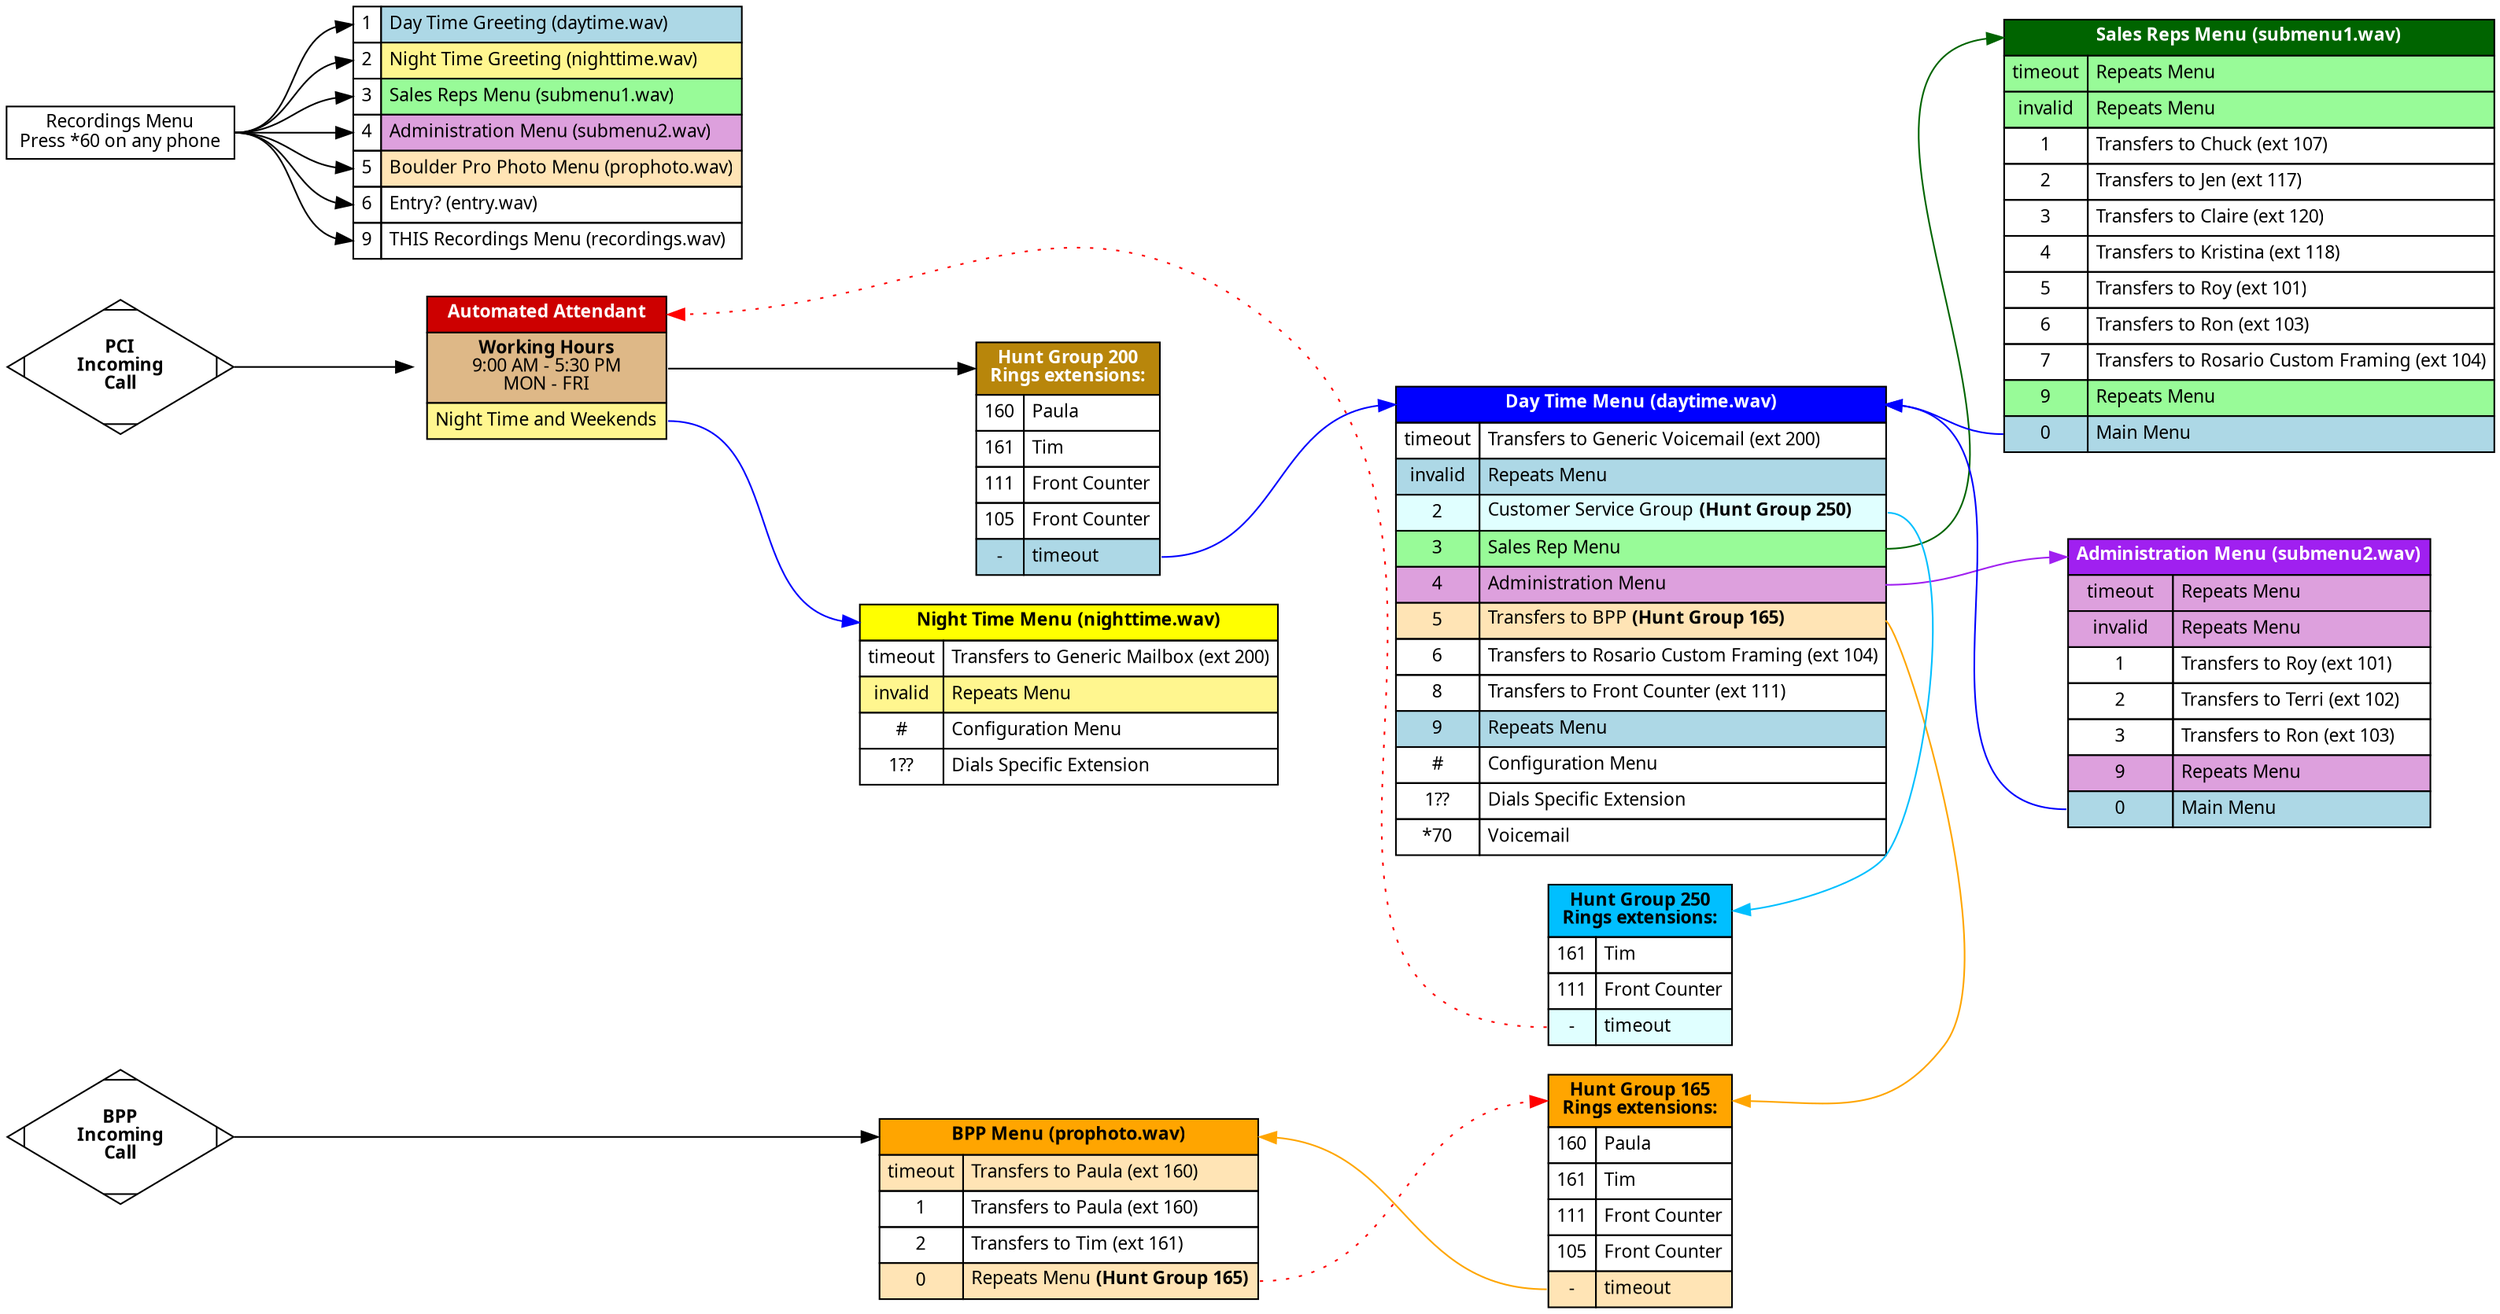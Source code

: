 digraph phone_menu {
	rankdir = "LR";
	page = "18,12";
	ranksep = "1";

	node [
		shape = "record";
		fontname = "Myriad Pro";
		fontsize = "11";
		height = "0.25";
	];


	StartPCI [
		label = <<b>PCI<br/>Incoming<br/>Call</b>>;
		shape = "Mdiamond";
	];

	StartBPP [
		label = <<b>BPP<br/>Incoming<br/>Call</b>>;
		shape = "Mdiamond";
	];

	Attendant [
		shape = "none";
		label = <<table border="0" cellborder="1" cellspacing="0" cellpadding="4">
			<tr><td bgcolor="red3" port="title"><font color="white"><b>Automated Attendant</b></font></td></tr>
			<tr><td port="daytime" bgcolor="burlywood"><b>Working Hours</b><br/>9:00 AM - 5:30 PM<br />MON - FRI</td></tr>
			<tr><td port="nighttime" bgcolor="khaki1">Night Time and Weekends</td></tr>
			</table>>;
	];

	DayTimeMenu [
		shape = "none";
		margin = "0";
		label = <<table border="0" cellborder="1" cellspacing="0" cellpadding="4">
			<tr><td port="MainMenu" bgcolor="blue" colspan="2"><b><font color="white">Day Time Menu (daytime.wav)</font></b></td></tr>
			<tr><td port="timeout">timeout</td><td align="left" port="timeout1">Transfers to Generic Voicemail (ext 200)</td></tr>
			<tr><td port="invalid" bgcolor="lightblue">invalid</td><td align="left" port="invalid1" bgcolor="lightblue">Repeats Menu</td></tr>
			<tr><td port="2" bgcolor="lightcyan">2</td><td align="left" port="21" bgcolor="lightcyan">Customer Service Group <b>(Hunt Group 250)</b></td></tr>
			<tr><td port="3" bgcolor="palegreen">3</td><td align="left" port="31" bgcolor="palegreen">Sales Rep Menu</td></tr>
			<tr><td port="4" bgcolor="plum">4</td><td align="left" port="41" bgcolor="plum">Administration Menu</td></tr>
			<tr><td port="5" bgcolor="moccasin">5</td><td align="left" port="51" bgcolor="moccasin">Transfers to BPP <b>(Hunt Group 165)</b></td></tr>
			<tr><td port="6">6</td><td align="left" port="61">Transfers to Rosario Custom Framing (ext 104)</td></tr>
			<tr><td port="8">8</td><td align="left" port="81">Transfers to Front Counter (ext 111)</td></tr>
			<tr><td port="9" bgcolor="lightblue">9</td><td align="left" port="91" bgcolor="lightblue">Repeats Menu</td></tr>
			<tr><td port="#">#</td><td align="left" port="#1">Configuration Menu</td></tr>
			<tr><td port="1??">1??</td><td align="left" port="1??1">Dials Specific Extension</td></tr>
			<tr><td port="*70">*70</td><td align="left" port="*701">Voicemail</td></tr>
			</table>>;
	];

	NightTimeMenu [
		shape = "none";
		margin = "0";
		label = <<table border="0" cellborder="1" cellspacing="0" cellpadding="4">
			<tr><td port="NightMenu" bgcolor="yellow" colspan="2"><b>Night Time Menu (nighttime.wav)</b></td></tr>
			<tr><td port="timeout">timeout</td><td align="left" port="timeout0">Transfers to Generic Mailbox (ext 200)</td></tr>
			<tr><td port="invalid" bgcolor="khaki1">invalid</td><td align="left" port="invalid0" bgcolor="khaki1">Repeats Menu</td></tr>
			<tr><td port="#">#</td><td align="left" port="#0">Configuration Menu</td></tr>
			<tr><td port="1??">1??</td><td align="left" port="1??0">Dials Specific Extension</td></tr>
			</table>>;
	];

	SalesRepMenu [
		shape = "none";
		margin = "0";
		label = <<table border="0" cellborder="1" cellspacing="0" cellpadding="4">
			<tr><td port="SalesMenu" bgcolor="darkgreen" colspan="2"><b><font color="white">Sales Reps Menu (submenu1.wav)</font></b></td></tr>
			<tr><td port="timeout" bgcolor="palegreen">timeout</td><td align="left" port="timeout1" bgcolor="palegreen">Repeats Menu</td></tr>
			<tr><td port="invalid" bgcolor="palegreen">invalid</td><td align="left" port="invalid1" bgcolor="palegreen">Repeats Menu</td></tr>
			<tr><td port="1">1</td><td align="left" port="11">Transfers to Chuck (ext 107)</td></tr>
			<tr><td port="2">2</td><td align="left" port="21">Transfers to Jen (ext 117)</td></tr>
			<tr><td port="3">3</td><td align="left" port="31">Transfers to Claire (ext 120)</td></tr>
			<tr><td port="4">4</td><td align="left" port="41">Transfers to Kristina (ext 118)</td></tr>
			<tr><td port="5">5</td><td align="left" port="51">Transfers to Roy (ext 101)</td></tr>
			<tr><td port="6">6</td><td align="left" port="61">Transfers to Ron (ext 103)</td></tr>
			<tr><td port="7">7</td><td align="left" port="71">Transfers to Rosario Custom Framing (ext 104)</td></tr>
			<tr><td port="9" bgcolor="palegreen">9</td><td align="left" port="91" bgcolor="palegreen">Repeats Menu</td></tr>
			<tr><td port="0" bgcolor="lightblue">0</td><td align="left" port="01" bgcolor="lightblue">Main Menu</td></tr>
			</table>>;
	];
	edge [color=blue];
	SalesRepMenu:0 -> DayTimeMenu:MainMenu;

	AdminMenu [
		shape = "none";
		margin = "0";
		label = <<table border="0" cellborder="1" cellspacing="0" cellpadding="4">
			<tr><td port="AdminMenu" bgcolor="purple" colspan="2"><b><font color="white">Administration Menu (submenu2.wav)</font></b></td></tr>
			<tr><td port="timeout" bgcolor="plum">timeout</td><td align="left" port="timeout1" bgcolor="plum">Repeats Menu</td></tr>
			<tr><td port="invalid" bgcolor="plum">invalid</td><td align="left" port="invalid1" bgcolor="plum">Repeats Menu</td></tr>
			<tr><td port="1">1</td><td align="left" port="11">Transfers to Roy (ext 101)</td></tr>
			<tr><td port="2">2</td><td align="left" port="21">Transfers to Terri (ext 102)</td></tr>
			<tr><td port="3">3</td><td align="left" port="31">Transfers to Ron (ext 103)</td></tr>
			<tr><td port="9" bgcolor="plum">9</td><td align="left" port="91" bgcolor="plum">Repeats Menu</td></tr>
			<tr><td port="0" bgcolor="lightblue">0</td><td align="left" port="01" bgcolor="lightblue">Main Menu</td></tr>
			</table>>;
	];
	edge [color=blue];
	AdminMenu:0 -> DayTimeMenu:MainMenu;

	HuntGroup165 [
		shape = "none";
		margin = "0";
		label = <<table border="0" cellborder="1" cellspacing="0" cellpadding="4">
			<tr><td colspan="2" port="title" bgcolor="orange"><b>Hunt Group 165<br/>Rings extensions:</b></td></tr>
			<tr><td>160</td><td align="left">Paula</td></tr>
			<tr><td>161</td><td align="left">Tim</td></tr>
			<tr><td>111</td><td align="left">Front Counter</td></tr>
			<tr><td>105</td><td align="left">Front Counter</td></tr>
			<tr><td port="timeout" bgcolor="moccasin">-</td><td align="left" port="timeout0" bgcolor="moccasin">timeout</td></tr>
			</table>>;
	];

	BPPMenu [
		shape = "none";
		margin = "0";
		label = <<table border="0" cellborder="1" cellspacing="0" cellpadding="4">
			<tr><td port="BPPMenu" bgcolor="orange" colspan="2"><b><font color="black">BPP Menu (prophoto.wav)</font></b></td></tr>
			<tr><td port="timeout" bgcolor="moccasin">timeout</td><td align="left" port="timeout1" bgcolor="moccasin">Transfers to Paula (ext 160)</td></tr>
			<tr><td port="1">1</td><td align="left" port="11">Transfers to Paula (ext 160)</td></tr>
			<tr><td port="2">2</td><td align="left" port="21">Transfers to Tim (ext 161)</td></tr>
			<tr><td port="0" bgcolor="moccasin">0</td><td align="left" port="01" bgcolor="moccasin">Repeats Menu <b>(Hunt Group 165)</b></td></tr>
			</table>>;
	];

	HuntGroup200 [
		shape = "none";
		margin = "0";
		label = <<table border="0" cellborder="1" cellspacing="0" cellpadding="4">
			<tr><td colspan="2" port="title" bgcolor="darkgoldenrod"><font color="white"><b>Hunt Group 200<br/>Rings extensions:</b></font></td></tr>
			<tr><td>160</td><td align="left">Paula</td></tr>
			<tr><td>161</td><td align="left">Tim</td></tr>
			<tr><td>111</td><td align="left">Front Counter</td></tr>
			<tr><td>105</td><td align="left">Front Counter</td></tr>
			<tr><td port="timeout" bgcolor="lightblue">-</td><td align="left" port="timeout0" bgcolor="lightblue">timeout</td></tr>
			</table>>;
	];

	HuntGroup250 [
		shape = "none";
		margin = "0";
		label = <<table border="0" cellborder="1" cellspacing="0" cellpadding="4">
			<tr><td colspan="2" port="title" bgcolor="deepskyblue"><b>Hunt Group 250<br/>Rings extensions:</b></td></tr>
			<tr><td>161</td><td align="left">Tim</td></tr>
			<tr><td>111</td><td align="left">Front Counter</td></tr>
			<tr><td port="timeout" bgcolor="lightcyan">-</td><td align="left" port="timeout0" bgcolor="lightcyan">timeout</td></tr>
			</table>>;
	];

	StartPCI:e -> Attendant:w [color=black];
	StartBPP:e ->BPPMenu:BPPMenu [color=black];
	Attendant:daytime:e -> HuntGroup200:title:w [color=black];
	HuntGroup200:timeout0:e -> DayTimeMenu:MainMenu [color="blue"];
	Attendant:nighttime:e -> NightTimeMenu:NightMenu [color="blue"];
	DayTimeMenu:31:e -> SalesRepMenu:SalesMenu [color="darkgreen"];
	DayTimeMenu:41:e -> AdminMenu:AdminMenu [color="purple"];
	DayTimeMenu:21:e -> HuntGroup250:title:e [color="deepskyblue"];
	HuntGroup250:timeout:w -> Attendant:title:e [color="red" style="dotted"];
	DayTimeMenu:51:e -> HuntGroup165:title:e [color="orange"];
	HuntGroup165:timeout:w -> BPPMenu:BPPMenu:e [color="orange"];
	BPPMenu:01:e -> HuntGroup165:title:w [color="red" style="dotted"];

	{rank=same SalesRepMenu AdminMenu};
	{rank=same StartPCI StartBPP};
	{rank=same HuntGroup250 HuntGroup165 DayTimeMenu};
	{rank=same HuntGroup200 NightTimeMenu BPPMenu};

	Recordings [
		label = "Recordings Menu\nPress *60 on any phone";
	];

	RecordingsOptions [
		shape = "none";
		margin = "0";
		label = <<table border="0" cellborder="1" cellspacing="0" cellpadding="4">
			<tr><td port="1">1</td><td align="left" port="11" bgcolor="lightblue">Day Time Greeting (daytime.wav)</td></tr>
			<tr><td port="2">2</td><td align="left" port="21" bgcolor="khaki1">Night Time Greeting (nighttime.wav)</td></tr>
			<tr><td port="3">3</td><td align="left" port="31" bgcolor="palegreen">Sales Reps Menu (submenu1.wav)</td></tr>
			<tr><td port="4">4</td><td align="left" port="41" bgcolor="plum">Administration Menu (submenu2.wav)</td></tr>
			<tr><td port="5">5</td><td align="left" port="51" bgcolor="moccasin">Boulder Pro Photo Menu (prophoto.wav)</td></tr>
			<tr><td port="6">6</td><td align="left" port="61">Entry? (entry.wav)</td></tr>
			<tr><td port="9">9</td><td align="left" port="91">THIS Recordings Menu (recordings.wav)</td></tr>
			</table>>;
	]
	edge [color="black"];
	Recordings:e -> RecordingsOptions:1;
	Recordings:e -> RecordingsOptions:2;
	Recordings:e -> RecordingsOptions:3;
	Recordings:e -> RecordingsOptions:4;
	Recordings:e -> RecordingsOptions:5;
	Recordings:e -> RecordingsOptions:6;
	Recordings:e -> RecordingsOptions:9;
}
